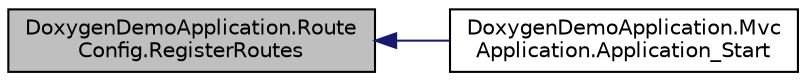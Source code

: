 digraph "DoxygenDemoApplication.RouteConfig.RegisterRoutes"
{
  edge [fontname="Helvetica",fontsize="10",labelfontname="Helvetica",labelfontsize="10"];
  node [fontname="Helvetica",fontsize="10",shape=record];
  rankdir="LR";
  Node1 [label="DoxygenDemoApplication.Route\lConfig.RegisterRoutes",height=0.2,width=0.4,color="black", fillcolor="grey75", style="filled", fontcolor="black"];
  Node1 -> Node2 [dir="back",color="midnightblue",fontsize="10",style="solid",fontname="Helvetica"];
  Node2 [label="DoxygenDemoApplication.Mvc\lApplication.Application_Start",height=0.2,width=0.4,color="black", fillcolor="white", style="filled",URL="$class_doxygen_demo_application_1_1_mvc_application.html#a65c33faea17a0f68997fc321fdeab52b"];
}
